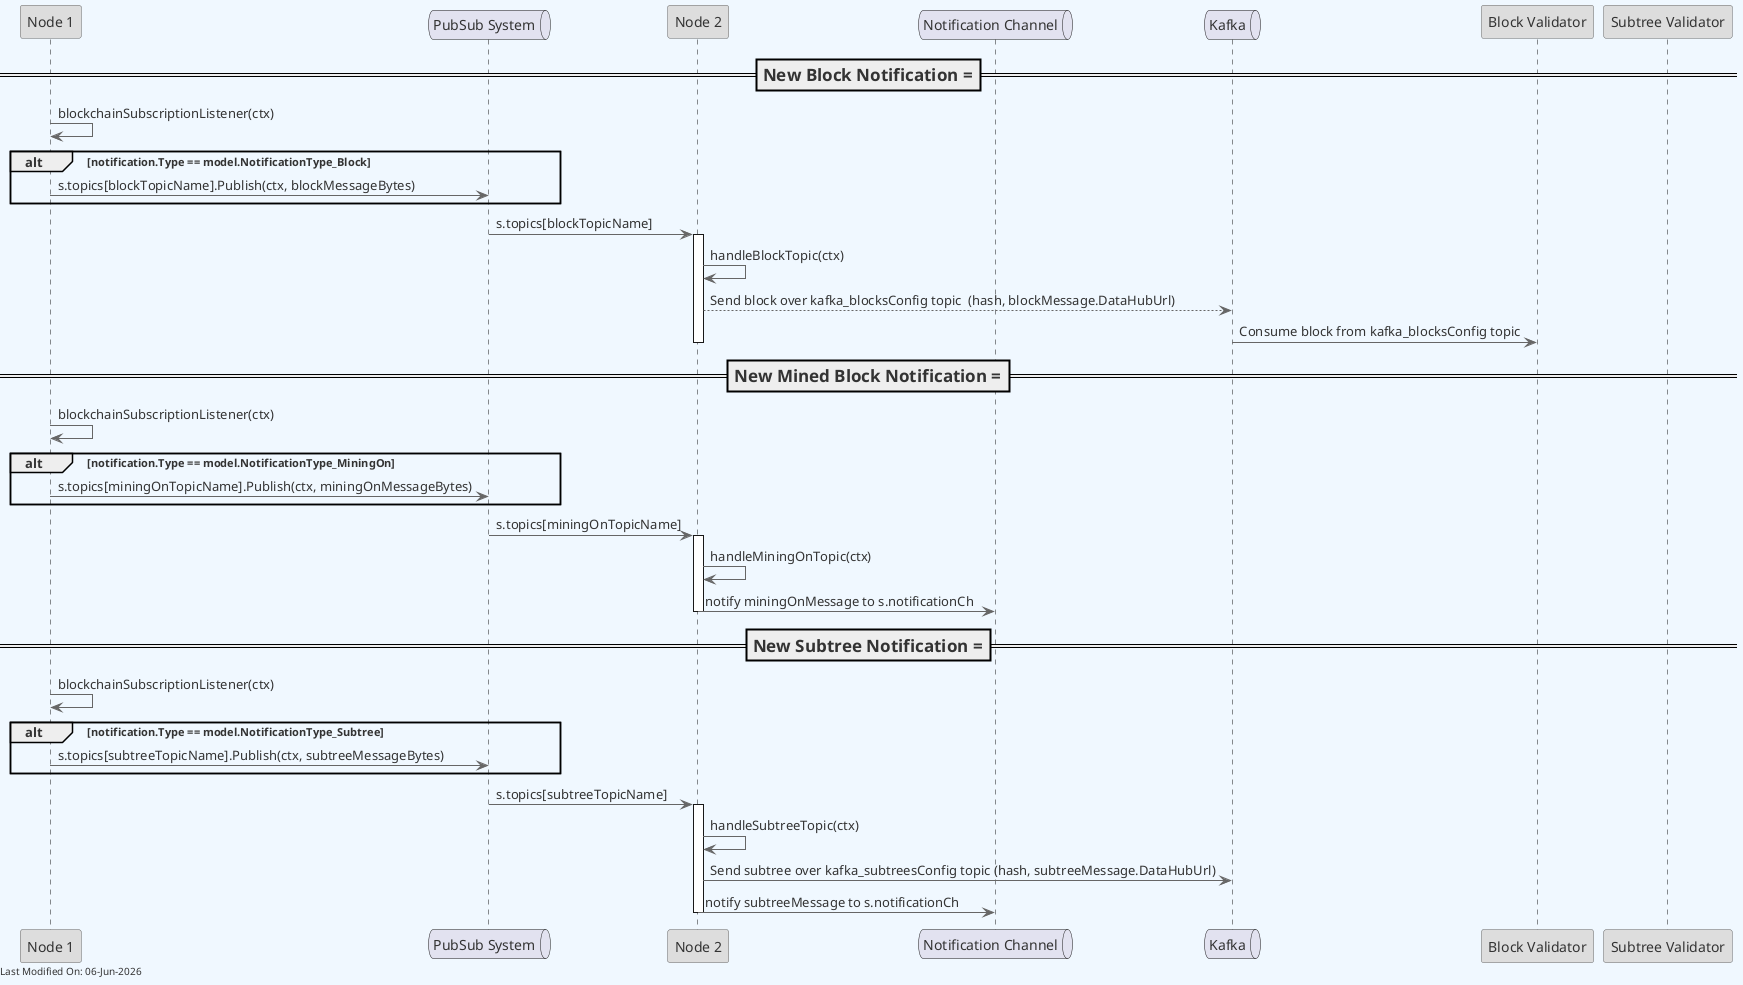 @startuml
skinparam backgroundColor #F0F8FF
skinparam defaultFontColor #333333
skinparam arrowColor #666666

' Define borders for all elements
skinparam entity {
  BorderColor #666666
  BackgroundColor #DDDDDD
}

skinparam control {
  BorderColor #666666
  BackgroundColor #DDDDDD
}

skinparam participant {
  BorderColor #666666
  BackgroundColor #DDDDDD
}




participant "Node 1" as Node1
queue "PubSub System" as PubSub
participant "Node 2" as Node2
queue "Notification Channel" as notificationChannel
queue "Kafka" as Kafka
participant "Block Validator" as BlockValidationClient
participant "Subtree Validator" as SubtreeValidationClient

=== New Block Notification ===
Node1 -> Node1: blockchainSubscriptionListener(ctx)
alt notification.Type == model.NotificationType_Block
    Node1 -> PubSub: s.topics[blockTopicName].Publish(ctx, blockMessageBytes)
end

PubSub -> Node2: s.topics[blockTopicName]
activate Node2
Node2 -> Node2: handleBlockTopic(ctx)
Node2 --> Kafka: Send block over kafka_blocksConfig topic  (hash, blockMessage.DataHubUrl)
Kafka -> BlockValidationClient: Consume block from kafka_blocksConfig topic
deactivate Node2

=== New Mined Block Notification ===
Node1 -> Node1: blockchainSubscriptionListener(ctx)
alt notification.Type == model.NotificationType_MiningOn
    Node1 -> PubSub: s.topics[miningOnTopicName].Publish(ctx, miningOnMessageBytes)
end

PubSub -> Node2: s.topics[miningOnTopicName]
activate Node2
Node2 -> Node2: handleMiningOnTopic(ctx)
Node2 -> notificationChannel: notify miningOnMessage to s.notificationCh
deactivate Node2

=== New Subtree Notification ===
Node1 -> Node1: blockchainSubscriptionListener(ctx)
alt notification.Type == model.NotificationType_Subtree
    Node1 -> PubSub: s.topics[subtreeTopicName].Publish(ctx, subtreeMessageBytes)
end

PubSub -> Node2: s.topics[subtreeTopicName]
activate Node2
Node2 -> Node2: handleSubtreeTopic(ctx)
Node2 -> Kafka: Send subtree over kafka_subtreesConfig topic (hash, subtreeMessage.DataHubUrl)
Node2 -> notificationChannel: notify subtreeMessage to s.notificationCh
deactivate Node2

left footer Last Modified On: %date("dd-MMM-yyyy")

@enduml
